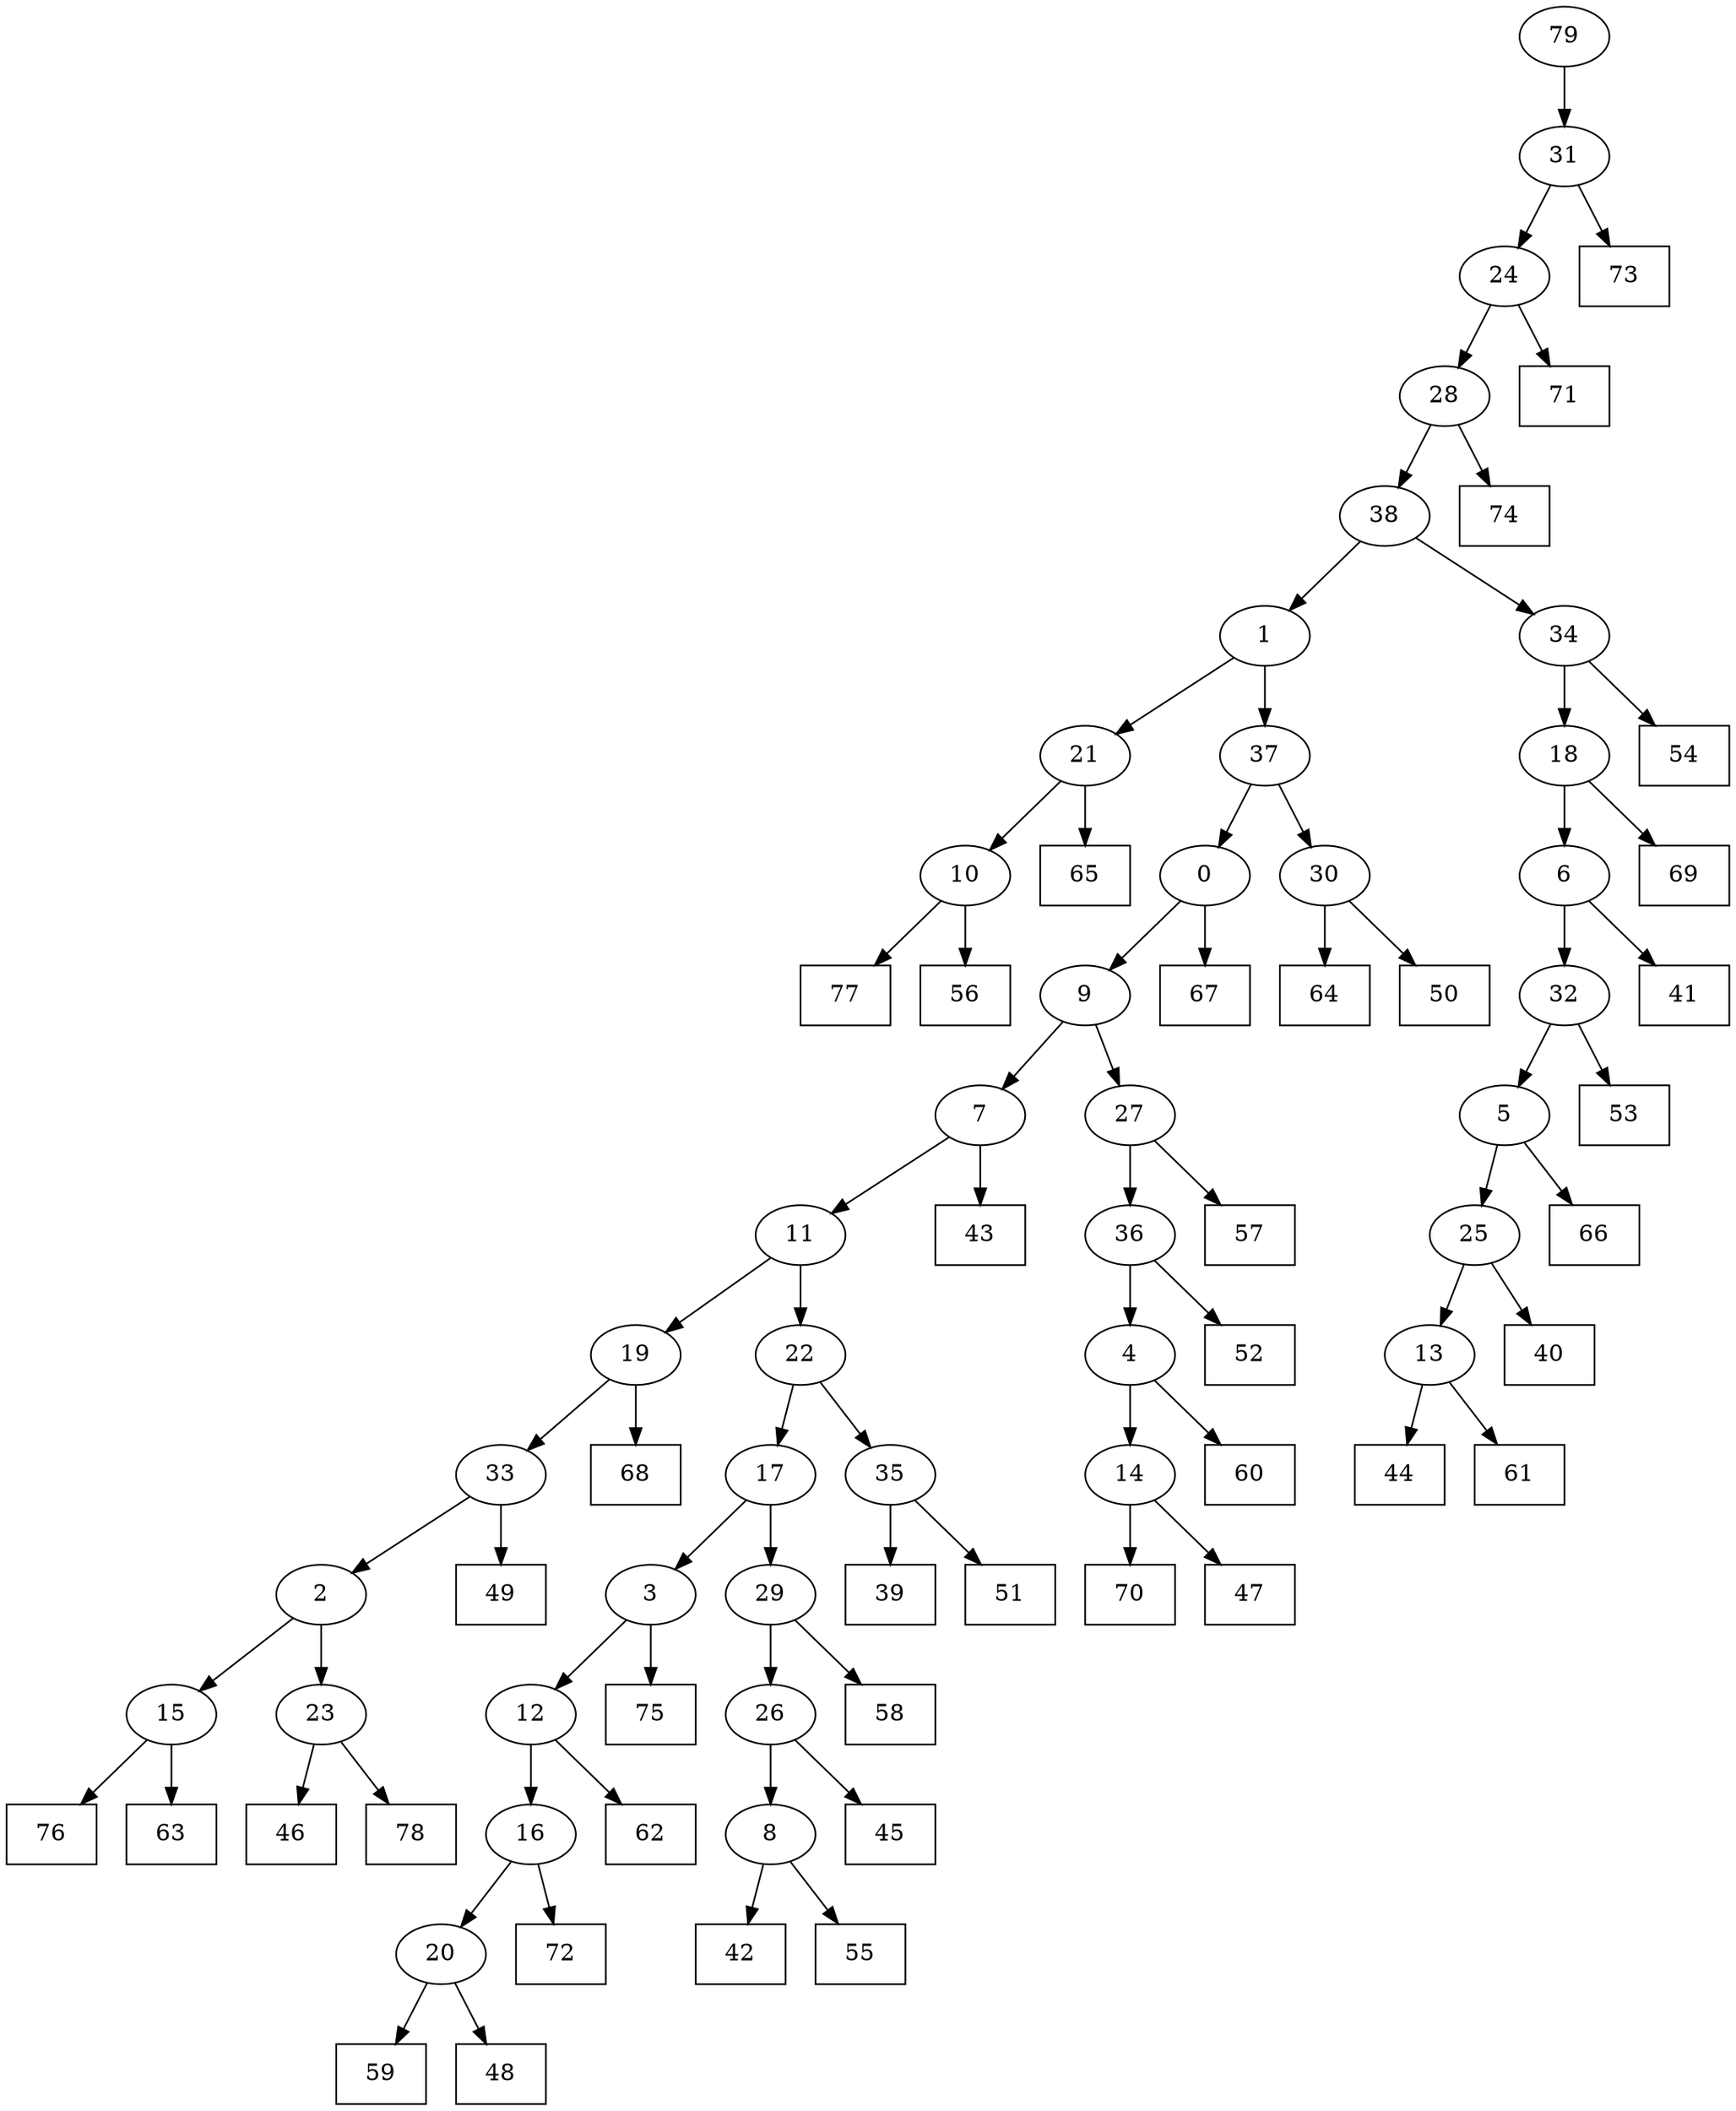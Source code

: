digraph G {
0[label="0"];
1[label="1"];
2[label="2"];
3[label="3"];
4[label="4"];
5[label="5"];
6[label="6"];
7[label="7"];
8[label="8"];
9[label="9"];
10[label="10"];
11[label="11"];
12[label="12"];
13[label="13"];
14[label="14"];
15[label="15"];
16[label="16"];
17[label="17"];
18[label="18"];
19[label="19"];
20[label="20"];
21[label="21"];
22[label="22"];
23[label="23"];
24[label="24"];
25[label="25"];
26[label="26"];
27[label="27"];
28[label="28"];
29[label="29"];
30[label="30"];
31[label="31"];
32[label="32"];
33[label="33"];
34[label="34"];
35[label="35"];
36[label="36"];
37[label="37"];
38[label="38"];
39[shape=box,label="68"];
40[shape=box,label="64"];
41[shape=box,label="77"];
42[shape=box,label="58"];
43[shape=box,label="39"];
44[shape=box,label="57"];
45[shape=box,label="67"];
46[shape=box,label="65"];
47[shape=box,label="49"];
48[shape=box,label="69"];
49[shape=box,label="44"];
50[shape=box,label="70"];
51[shape=box,label="66"];
52[shape=box,label="56"];
53[shape=box,label="60"];
54[shape=box,label="46"];
55[shape=box,label="76"];
56[shape=box,label="63"];
57[shape=box,label="51"];
58[shape=box,label="52"];
59[shape=box,label="42"];
60[shape=box,label="73"];
61[shape=box,label="50"];
62[shape=box,label="62"];
63[shape=box,label="54"];
64[shape=box,label="75"];
65[shape=box,label="53"];
66[shape=box,label="72"];
67[shape=box,label="74"];
68[shape=box,label="78"];
69[shape=box,label="47"];
70[shape=box,label="71"];
71[shape=box,label="43"];
72[shape=box,label="45"];
73[shape=box,label="41"];
74[shape=box,label="59"];
75[shape=box,label="61"];
76[shape=box,label="40"];
77[shape=box,label="48"];
78[shape=box,label="55"];
79[label="79"];
13->49 ;
9->7 ;
36->58 ;
25->76 ;
12->62 ;
16->66 ;
5->25 ;
37->0 ;
27->44 ;
23->68 ;
28->67 ;
30->61 ;
33->47 ;
23->54 ;
21->46 ;
6->73 ;
8->78 ;
0->45 ;
38->34 ;
29->42 ;
11->22 ;
20->77 ;
34->18 ;
18->48 ;
8->59 ;
7->71 ;
1->21 ;
38->1 ;
32->5 ;
25->13 ;
7->11 ;
24->28 ;
33->2 ;
6->32 ;
32->65 ;
19->39 ;
2->23 ;
11->19 ;
19->33 ;
28->38 ;
3->64 ;
35->57 ;
3->12 ;
12->16 ;
14->50 ;
31->60 ;
30->40 ;
1->37 ;
37->30 ;
22->17 ;
17->3 ;
24->70 ;
35->43 ;
22->35 ;
15->56 ;
10->41 ;
34->63 ;
17->29 ;
29->26 ;
26->8 ;
2->15 ;
15->55 ;
26->72 ;
21->10 ;
10->52 ;
4->53 ;
4->14 ;
14->69 ;
13->75 ;
27->36 ;
36->4 ;
16->20 ;
20->74 ;
18->6 ;
79->31 ;
31->24 ;
5->51 ;
0->9 ;
9->27 ;
}
